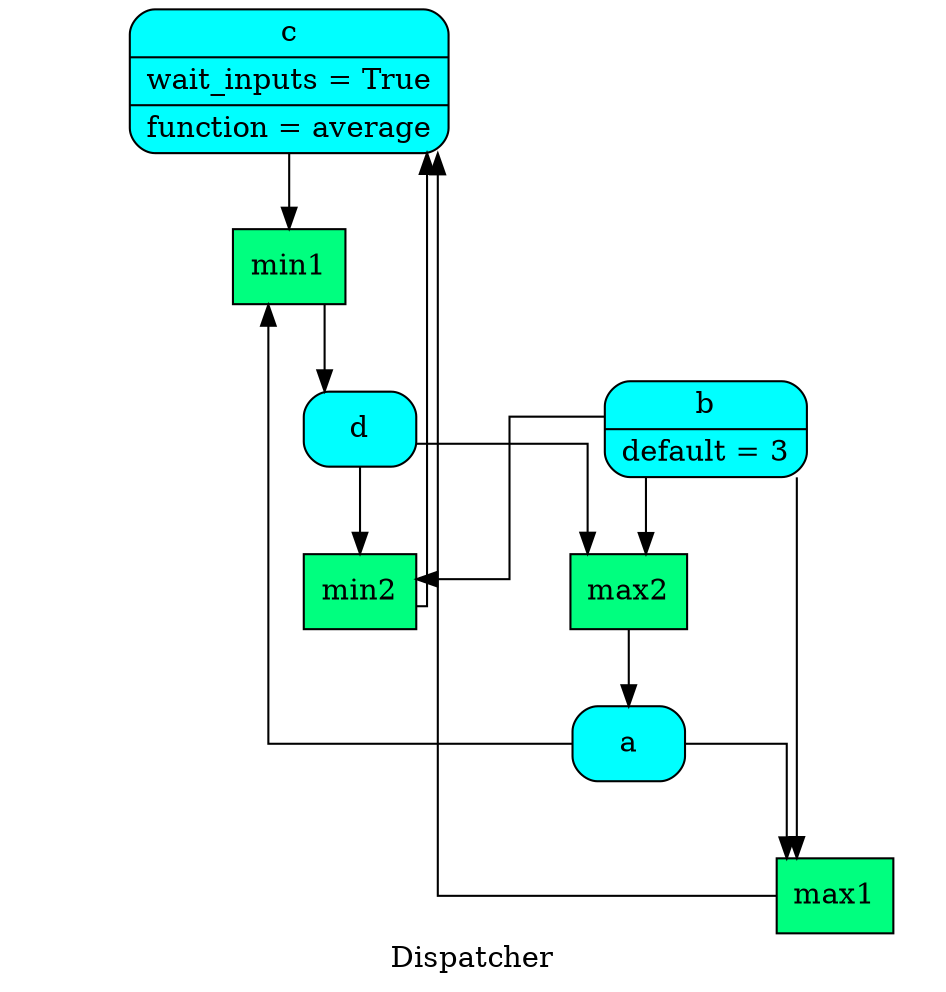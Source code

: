digraph Dispatcher {
	graph [ratio=1]
	node [style=filled]
	splines = ortho
	label = "Dispatcher"
		"Dispatcher_-2193805309291217967" [label="{ c | wait_inputs = True | function = average }" fillcolor=cyan shape=Mrecord]
		Dispatcher_6631309999372667202 [label="{ d  }" fillcolor=cyan shape=Mrecord]
		Dispatcher_3942438910677806419 [label="{ min1  }" fillcolor=springgreen shape=record]
		Dispatcher_9139109398902324004 [label="{ a  }" fillcolor=cyan shape=Mrecord]
		"Dispatcher_-2193285440211216922" [label="{ min2  }" fillcolor=springgreen shape=record]
		Dispatcher_5099201867563505239 [label="{ b | default = 3 }" fillcolor=cyan shape=Mrecord]
		Dispatcher_5062303636095560169 [label="{ max1  }" fillcolor=springgreen shape=record]
		Dispatcher_6031913352977330063 [label="{ max2  }" fillcolor=springgreen shape=record]
			"Dispatcher_-2193805309291217967" -> Dispatcher_3942438910677806419
			Dispatcher_6631309999372667202 -> "Dispatcher_-2193285440211216922"
			Dispatcher_6631309999372667202 -> Dispatcher_6031913352977330063
			Dispatcher_3942438910677806419 -> Dispatcher_6631309999372667202
			Dispatcher_9139109398902324004 -> Dispatcher_5062303636095560169
			Dispatcher_9139109398902324004 -> Dispatcher_3942438910677806419
			"Dispatcher_-2193285440211216922" -> "Dispatcher_-2193805309291217967"
			Dispatcher_5099201867563505239 -> Dispatcher_5062303636095560169
			Dispatcher_5099201867563505239 -> "Dispatcher_-2193285440211216922"
			Dispatcher_5099201867563505239 -> Dispatcher_6031913352977330063
			Dispatcher_5062303636095560169 -> "Dispatcher_-2193805309291217967"
			Dispatcher_6031913352977330063 -> Dispatcher_9139109398902324004
}